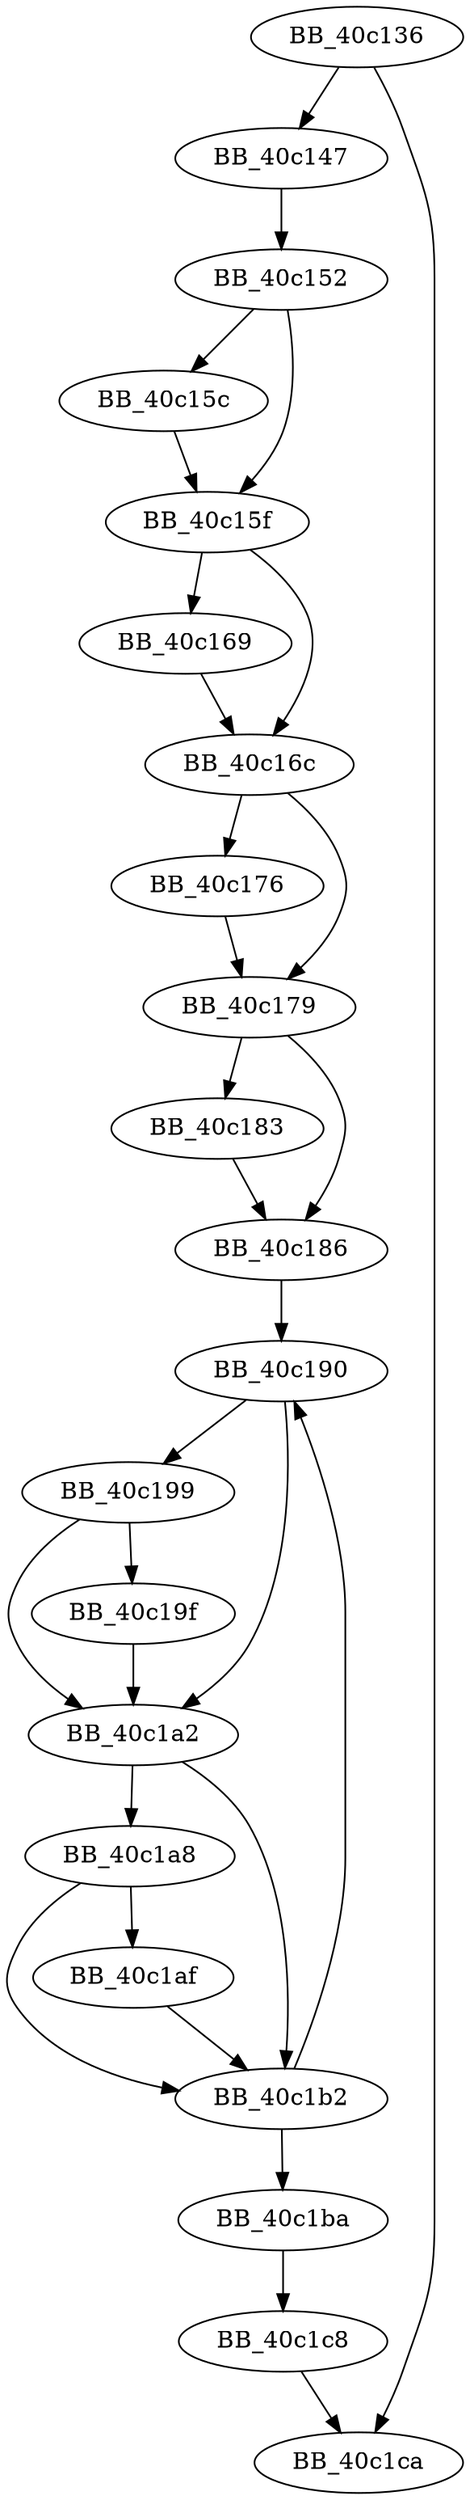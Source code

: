 DiGraph ___removelocaleref{
BB_40c136->BB_40c147
BB_40c136->BB_40c1ca
BB_40c147->BB_40c152
BB_40c152->BB_40c15c
BB_40c152->BB_40c15f
BB_40c15c->BB_40c15f
BB_40c15f->BB_40c169
BB_40c15f->BB_40c16c
BB_40c169->BB_40c16c
BB_40c16c->BB_40c176
BB_40c16c->BB_40c179
BB_40c176->BB_40c179
BB_40c179->BB_40c183
BB_40c179->BB_40c186
BB_40c183->BB_40c186
BB_40c186->BB_40c190
BB_40c190->BB_40c199
BB_40c190->BB_40c1a2
BB_40c199->BB_40c19f
BB_40c199->BB_40c1a2
BB_40c19f->BB_40c1a2
BB_40c1a2->BB_40c1a8
BB_40c1a2->BB_40c1b2
BB_40c1a8->BB_40c1af
BB_40c1a8->BB_40c1b2
BB_40c1af->BB_40c1b2
BB_40c1b2->BB_40c190
BB_40c1b2->BB_40c1ba
BB_40c1ba->BB_40c1c8
BB_40c1c8->BB_40c1ca
}
